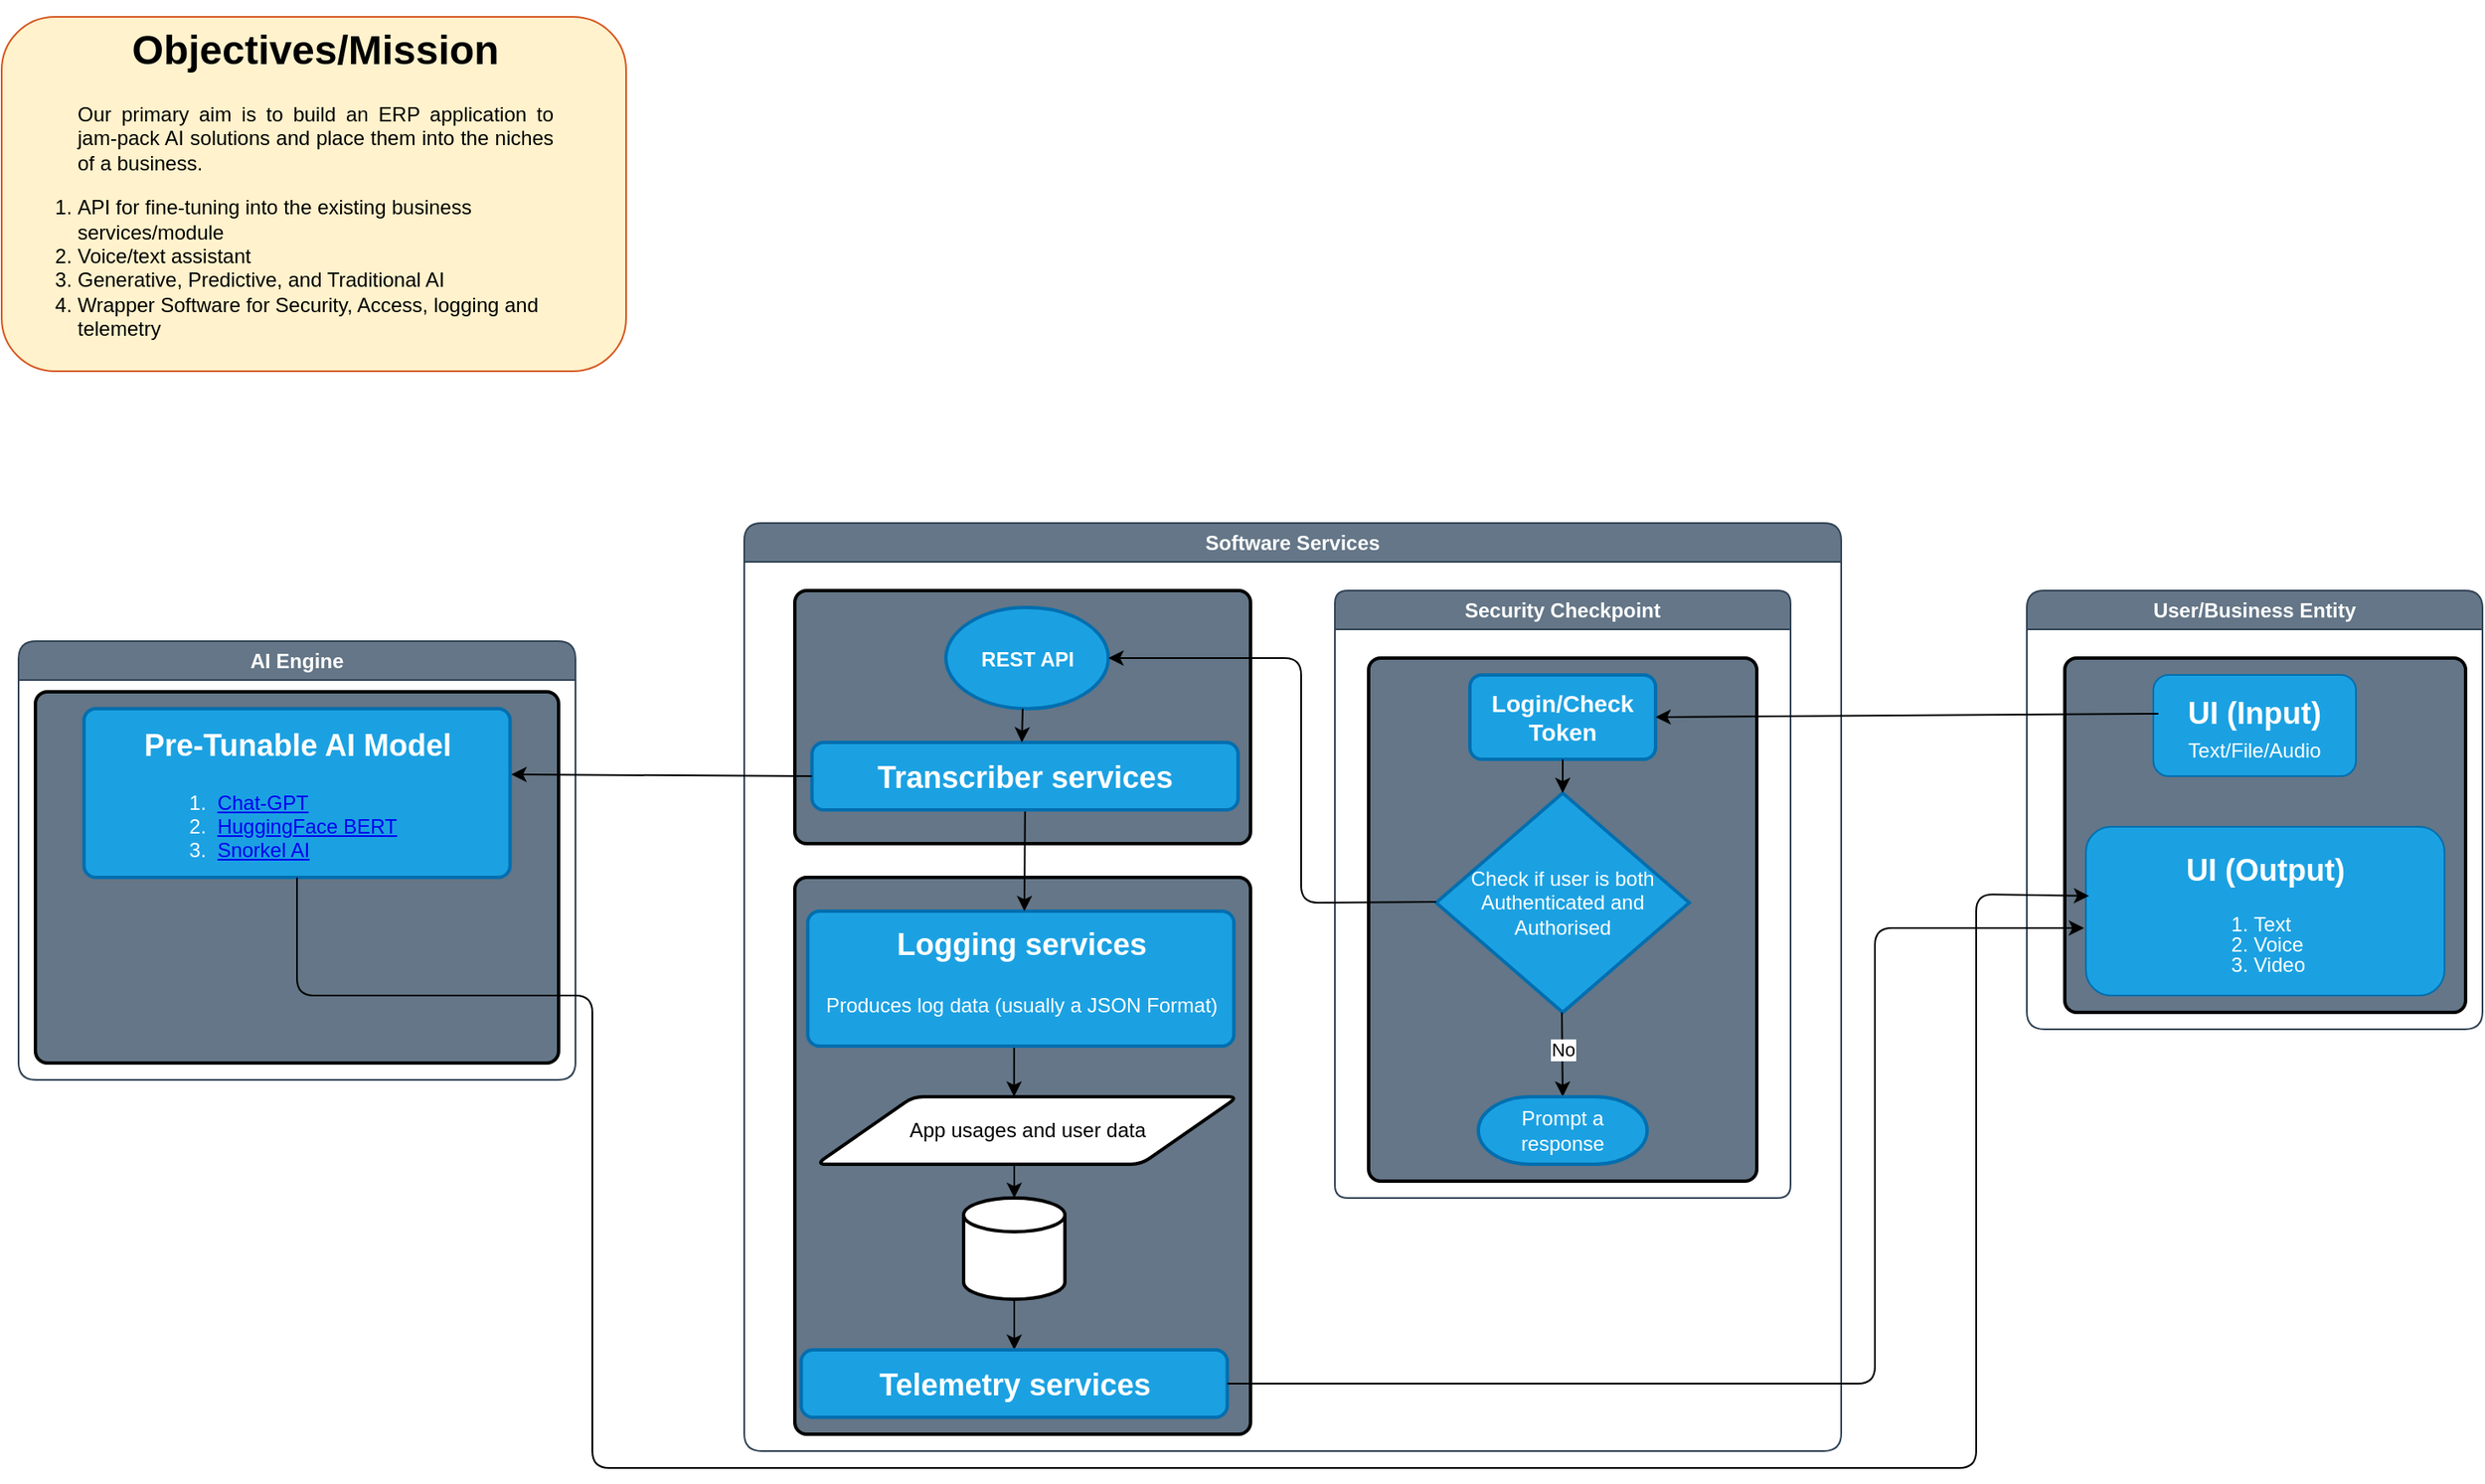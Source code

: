 <mxfile version="22.1.5" type="github">
  <diagram name="Page-1" id="GCuxLxOxD08WY95o4TsF">
    <mxGraphModel dx="2284" dy="790" grid="1" gridSize="10" guides="1" tooltips="1" connect="1" arrows="1" fold="1" page="1" pageScale="1" pageWidth="850" pageHeight="1100" math="0" shadow="0">
      <root>
        <mxCell id="0" />
        <mxCell id="1" parent="0" />
        <mxCell id="XNfelhOZbHUISLfhdvYN-3" value="&lt;div&gt;AI Engine&lt;/div&gt;" style="swimlane;whiteSpace=wrap;html=1;rounded=1;fillColor=#647687;fontColor=#ffffff;strokeColor=#314354;glass=0;fillStyle=auto;gradientColor=none;" vertex="1" parent="1">
          <mxGeometry x="-820" y="390" width="330" height="260" as="geometry" />
        </mxCell>
        <mxCell id="XNfelhOZbHUISLfhdvYN-76" value="" style="rounded=1;whiteSpace=wrap;html=1;absoluteArcSize=1;arcSize=14;strokeWidth=2;fillColor=#647687;" vertex="1" parent="XNfelhOZbHUISLfhdvYN-3">
          <mxGeometry x="10" y="30" width="310" height="220" as="geometry" />
        </mxCell>
        <mxCell id="XNfelhOZbHUISLfhdvYN-6" value="&lt;h2&gt;Pre-Tunable AI Model&lt;/h2&gt;&lt;div align=&quot;left&quot;&gt;&lt;ol&gt;&lt;li&gt;&amp;nbsp;&lt;a href=&quot;https://platform.openai.com/docs/guides/fine-tuning&quot;&gt;Chat-GPT&lt;/a&gt;&lt;/li&gt;&lt;li&gt;&amp;nbsp;&lt;a href=&quot;https://huggingface.co/distilbert-base-uncased&quot;&gt;HuggingFace BERT&lt;/a&gt;&lt;/li&gt;&lt;li&gt;&amp;nbsp;&lt;a href=&quot;https://snorkel.ai/snorkel-flow/model-training/&quot;&gt;Snorkel AI&lt;/a&gt;&lt;br&gt;&lt;/li&gt;&lt;/ol&gt;&lt;/div&gt;" style="rounded=1;whiteSpace=wrap;html=1;absoluteArcSize=1;arcSize=14;strokeWidth=2;fillColor=#1ba1e2;fontColor=#ffffff;strokeColor=#006EAF;" vertex="1" parent="XNfelhOZbHUISLfhdvYN-3">
          <mxGeometry x="38.75" y="40" width="252.5" height="100" as="geometry" />
        </mxCell>
        <mxCell id="XNfelhOZbHUISLfhdvYN-2" value="&lt;h1 align=&quot;center&quot;&gt;Objectives/Mission&lt;br&gt;&lt;/h1&gt;&lt;blockquote&gt;&lt;div align=&quot;justify&quot;&gt;Our primary aim is to build an ERP application to jam-pack AI solutions and place them into the niches of a business.&lt;br&gt;&lt;/div&gt;&lt;/blockquote&gt;&lt;ol&gt;&lt;li&gt;API for fine-tuning into the existing business services/module&lt;br&gt;&lt;/li&gt;&lt;li&gt;Voice/text assistant&lt;/li&gt;&lt;li&gt;Generative, Predictive, and Traditional AI&lt;br&gt;&lt;/li&gt;&lt;li&gt;Wrapper Software for Security, Access, logging and telemetry&lt;/li&gt;&lt;/ol&gt;" style="text;html=1;strokeColor=#D65822;fillColor=#fff2cc;spacing=5;spacingTop=-20;whiteSpace=wrap;overflow=hidden;rounded=1;labelBorderColor=none;labelBackgroundColor=none;" vertex="1" parent="1">
          <mxGeometry x="-830" y="20" width="370" height="210" as="geometry" />
        </mxCell>
        <mxCell id="XNfelhOZbHUISLfhdvYN-11" value="User/Business Entity" style="swimlane;whiteSpace=wrap;html=1;rounded=1;fillColor=#647687;fontColor=#ffffff;strokeColor=#314354;" vertex="1" parent="1">
          <mxGeometry x="370" y="360" width="270" height="260" as="geometry" />
        </mxCell>
        <mxCell id="XNfelhOZbHUISLfhdvYN-88" value="" style="rounded=1;whiteSpace=wrap;html=1;absoluteArcSize=1;arcSize=14;strokeWidth=2;fillColor=#647687;" vertex="1" parent="XNfelhOZbHUISLfhdvYN-11">
          <mxGeometry x="22.5" y="40" width="237.5" height="210" as="geometry" />
        </mxCell>
        <mxCell id="XNfelhOZbHUISLfhdvYN-12" value="&lt;h2 style=&quot;line-height: 0%;&quot;&gt;UI (Input)&lt;/h2&gt;&lt;div style=&quot;&quot;&gt;Text/File/Audio&lt;br&gt;&lt;/div&gt;" style="rounded=1;whiteSpace=wrap;html=1;fillColor=#1ba1e2;fontColor=#ffffff;strokeColor=#006EAF;" vertex="1" parent="XNfelhOZbHUISLfhdvYN-11">
          <mxGeometry x="75" y="50" width="120" height="60" as="geometry" />
        </mxCell>
        <mxCell id="XNfelhOZbHUISLfhdvYN-29" value="&lt;p style=&quot;line-height: 120%;&quot;&gt;&lt;/p&gt;&lt;h2&gt;UI (Output)&lt;/h2&gt;&lt;div align=&quot;left&quot;&gt;&lt;ol style=&quot;line-height: 100%;&quot;&gt;&lt;li&gt;Text&lt;/li&gt;&lt;li&gt;Voice&lt;/li&gt;&lt;li&gt;Video&lt;/li&gt;&lt;/ol&gt;&lt;/div&gt;&lt;p&gt;&lt;/p&gt;" style="rounded=1;whiteSpace=wrap;html=1;fillColor=#1ba1e2;fontColor=#ffffff;strokeColor=#006EAF;" vertex="1" parent="XNfelhOZbHUISLfhdvYN-11">
          <mxGeometry x="35" y="140" width="212.5" height="100" as="geometry" />
        </mxCell>
        <mxCell id="XNfelhOZbHUISLfhdvYN-66" value="" style="endArrow=classic;html=1;rounded=1;entryX=0.009;entryY=0.41;entryDx=0;entryDy=0;entryPerimeter=0;exitX=0.5;exitY=1;exitDx=0;exitDy=0;" edge="1" parent="1" source="XNfelhOZbHUISLfhdvYN-6" target="XNfelhOZbHUISLfhdvYN-29">
          <mxGeometry width="50" height="50" relative="1" as="geometry">
            <mxPoint x="-528.75" y="605" as="sourcePoint" />
            <mxPoint x="-160" y="480" as="targetPoint" />
            <Array as="points">
              <mxPoint x="-655" y="600" />
              <mxPoint x="-480" y="600" />
              <mxPoint x="-480" y="880" />
              <mxPoint x="-140" y="880" />
              <mxPoint x="190" y="880" />
              <mxPoint x="340" y="880" />
              <mxPoint x="340" y="670" />
              <mxPoint x="340" y="540" />
            </Array>
          </mxGeometry>
        </mxCell>
        <mxCell id="XNfelhOZbHUISLfhdvYN-93" value="Software Services" style="swimlane;whiteSpace=wrap;html=1;rounded=1;fillColor=#647687;fontColor=#ffffff;strokeColor=#314354;glass=0;fillStyle=auto;gradientColor=none;" vertex="1" parent="1">
          <mxGeometry x="-390" y="320" width="650" height="550" as="geometry" />
        </mxCell>
        <mxCell id="XNfelhOZbHUISLfhdvYN-94" value="" style="rounded=1;whiteSpace=wrap;html=1;absoluteArcSize=1;arcSize=14;strokeWidth=2;fillColor=#647687;" vertex="1" parent="XNfelhOZbHUISLfhdvYN-93">
          <mxGeometry x="30" y="40" width="270" height="150" as="geometry" />
        </mxCell>
        <mxCell id="XNfelhOZbHUISLfhdvYN-95" value="&lt;h3 style=&quot;line-height: 0%;&quot;&gt;&lt;b&gt;&lt;font style=&quot;font-size: 12px;&quot;&gt;REST API&lt;/font&gt;&lt;/b&gt;&lt;/h3&gt;" style="strokeWidth=2;html=1;shape=mxgraph.flowchart.start_1;whiteSpace=wrap;rounded=1;fillColor=#1ba1e2;fontColor=#ffffff;strokeColor=#006EAF;" vertex="1" parent="XNfelhOZbHUISLfhdvYN-93">
          <mxGeometry x="119.51" y="50" width="96.25" height="60" as="geometry" />
        </mxCell>
        <mxCell id="XNfelhOZbHUISLfhdvYN-44" value="Security Checkpoint" style="swimlane;whiteSpace=wrap;html=1;rounded=1;fillColor=#647687;fontColor=#ffffff;strokeColor=#314354;arcSize=11;" vertex="1" parent="XNfelhOZbHUISLfhdvYN-93">
          <mxGeometry x="350" y="40" width="270" height="360" as="geometry" />
        </mxCell>
        <mxCell id="XNfelhOZbHUISLfhdvYN-53" value="" style="edgeStyle=orthogonalEdgeStyle;rounded=1;orthogonalLoop=1;jettySize=auto;html=1;" edge="1" parent="XNfelhOZbHUISLfhdvYN-44" source="XNfelhOZbHUISLfhdvYN-50" target="XNfelhOZbHUISLfhdvYN-52">
          <mxGeometry relative="1" as="geometry" />
        </mxCell>
        <mxCell id="XNfelhOZbHUISLfhdvYN-86" value="" style="rounded=1;whiteSpace=wrap;html=1;absoluteArcSize=1;arcSize=14;strokeWidth=2;fillColor=#647687;" vertex="1" parent="XNfelhOZbHUISLfhdvYN-44">
          <mxGeometry x="20" y="40" width="230" height="310" as="geometry" />
        </mxCell>
        <mxCell id="XNfelhOZbHUISLfhdvYN-50" value="&lt;h3&gt;Login/Check Token&lt;/h3&gt;" style="rounded=1;whiteSpace=wrap;html=1;absoluteArcSize=1;arcSize=14;strokeWidth=2;fillColor=#1ba1e2;fontColor=#ffffff;strokeColor=#006EAF;" vertex="1" parent="XNfelhOZbHUISLfhdvYN-44">
          <mxGeometry x="80" y="50" width="110" height="50" as="geometry" />
        </mxCell>
        <mxCell id="XNfelhOZbHUISLfhdvYN-52" value="&lt;div&gt;Check if user is both&lt;br&gt;&lt;/div&gt;&lt;div&gt;Authenticated and Authorised&lt;br&gt;&lt;/div&gt;" style="strokeWidth=2;html=1;shape=mxgraph.flowchart.decision;whiteSpace=wrap;rounded=1;fillColor=#1ba1e2;fontColor=#ffffff;strokeColor=#006EAF;" vertex="1" parent="XNfelhOZbHUISLfhdvYN-44">
          <mxGeometry x="60" y="120" width="150" height="130" as="geometry" />
        </mxCell>
        <mxCell id="XNfelhOZbHUISLfhdvYN-58" value="" style="endArrow=classic;html=1;rounded=1;entryX=0.5;entryY=0;entryDx=0;entryDy=0;entryPerimeter=0;" edge="1" parent="XNfelhOZbHUISLfhdvYN-44" target="XNfelhOZbHUISLfhdvYN-61">
          <mxGeometry width="50" height="50" relative="1" as="geometry">
            <mxPoint x="134.5" y="250" as="sourcePoint" />
            <mxPoint x="134.5" y="290" as="targetPoint" />
          </mxGeometry>
        </mxCell>
        <mxCell id="XNfelhOZbHUISLfhdvYN-60" value="&lt;div&gt;No&lt;/div&gt;" style="edgeLabel;html=1;align=center;verticalAlign=middle;resizable=0;points=[];" vertex="1" connectable="0" parent="XNfelhOZbHUISLfhdvYN-58">
          <mxGeometry x="-0.143" y="-2" relative="1" as="geometry">
            <mxPoint x="2" as="offset" />
          </mxGeometry>
        </mxCell>
        <mxCell id="XNfelhOZbHUISLfhdvYN-61" value="&lt;div&gt;Prompt a response&lt;/div&gt;" style="strokeWidth=2;html=1;shape=mxgraph.flowchart.terminator;whiteSpace=wrap;rounded=1;fillColor=#1ba1e2;fontColor=#ffffff;strokeColor=#006EAF;" vertex="1" parent="XNfelhOZbHUISLfhdvYN-44">
          <mxGeometry x="85" y="300" width="100" height="40" as="geometry" />
        </mxCell>
        <mxCell id="XNfelhOZbHUISLfhdvYN-14" value="" style="endArrow=classic;html=1;rounded=1;entryX=1;entryY=0.5;entryDx=0;entryDy=0;entryPerimeter=0;" edge="1" parent="XNfelhOZbHUISLfhdvYN-44" target="XNfelhOZbHUISLfhdvYN-95">
          <mxGeometry width="50" height="50" relative="1" as="geometry">
            <mxPoint x="60" y="184.5" as="sourcePoint" />
            <mxPoint x="-126.75" y="184.5" as="targetPoint" />
            <Array as="points">
              <mxPoint x="60" y="184.5" />
              <mxPoint x="-20" y="185" />
              <mxPoint x="-20" y="140" />
              <mxPoint x="-20" y="40" />
            </Array>
          </mxGeometry>
        </mxCell>
        <mxCell id="XNfelhOZbHUISLfhdvYN-103" value="" style="endArrow=classic;html=1;rounded=1;entryX=0.5;entryY=0;entryDx=0;entryDy=0;entryPerimeter=0;exitX=0.5;exitY=1;exitDx=0;exitDy=0;" edge="1" parent="XNfelhOZbHUISLfhdvYN-44" source="XNfelhOZbHUISLfhdvYN-50">
          <mxGeometry width="50" height="50" relative="1" as="geometry">
            <mxPoint x="134.5" y="70" as="sourcePoint" />
            <mxPoint x="135" y="120" as="targetPoint" />
          </mxGeometry>
        </mxCell>
        <mxCell id="XNfelhOZbHUISLfhdvYN-116" value="" style="rounded=1;whiteSpace=wrap;html=1;absoluteArcSize=1;arcSize=14;strokeWidth=2;fillColor=#647687;" vertex="1" parent="XNfelhOZbHUISLfhdvYN-93">
          <mxGeometry x="30" y="210" width="270" height="330" as="geometry" />
        </mxCell>
        <mxCell id="XNfelhOZbHUISLfhdvYN-122" value="" style="edgeStyle=orthogonalEdgeStyle;rounded=0;orthogonalLoop=1;jettySize=auto;html=1;entryX=0.5;entryY=0;entryDx=0;entryDy=0;" edge="1" parent="XNfelhOZbHUISLfhdvYN-93" source="XNfelhOZbHUISLfhdvYN-107" target="XNfelhOZbHUISLfhdvYN-121">
          <mxGeometry relative="1" as="geometry">
            <Array as="points">
              <mxPoint x="160" y="480" />
            </Array>
          </mxGeometry>
        </mxCell>
        <mxCell id="XNfelhOZbHUISLfhdvYN-107" value="" style="strokeWidth=2;html=1;shape=mxgraph.flowchart.database;whiteSpace=wrap;" vertex="1" parent="XNfelhOZbHUISLfhdvYN-93">
          <mxGeometry x="130" y="400" width="60" height="60" as="geometry" />
        </mxCell>
        <mxCell id="XNfelhOZbHUISLfhdvYN-108" value="App usages and user data " style="shape=parallelogram;html=1;strokeWidth=2;perimeter=parallelogramPerimeter;whiteSpace=wrap;rounded=1;arcSize=12;size=0.23;" vertex="1" parent="XNfelhOZbHUISLfhdvYN-93">
          <mxGeometry x="42.64" y="340" width="250" height="40" as="geometry" />
        </mxCell>
        <mxCell id="XNfelhOZbHUISLfhdvYN-114" value="" style="edgeStyle=orthogonalEdgeStyle;rounded=0;orthogonalLoop=1;jettySize=auto;html=1;exitX=0.5;exitY=1;exitDx=0;exitDy=0;entryX=0.469;entryY=0;entryDx=0;entryDy=0;entryPerimeter=0;" edge="1" parent="XNfelhOZbHUISLfhdvYN-93" source="XNfelhOZbHUISLfhdvYN-111" target="XNfelhOZbHUISLfhdvYN-108">
          <mxGeometry relative="1" as="geometry" />
        </mxCell>
        <mxCell id="XNfelhOZbHUISLfhdvYN-111" value="&lt;p style=&quot;line-height: 120%;&quot;&gt;&lt;/p&gt;&lt;h2 style=&quot;line-height: 0%;&quot;&gt;Logging services&lt;br&gt;&lt;/h2&gt;&lt;div&gt;&lt;br&gt;&lt;/div&gt;&lt;div style=&quot;line-height: 120%;&quot;&gt;Produces log data (usually a JSON Format)&lt;/div&gt;&lt;p&gt;&lt;/p&gt;" style="rounded=1;whiteSpace=wrap;html=1;absoluteArcSize=1;arcSize=14;strokeWidth=2;fillColor=#1ba1e2;fontColor=#ffffff;strokeColor=#006EAF;" vertex="1" parent="XNfelhOZbHUISLfhdvYN-93">
          <mxGeometry x="37.64" y="230" width="252.5" height="80" as="geometry" />
        </mxCell>
        <mxCell id="XNfelhOZbHUISLfhdvYN-120" value="" style="endArrow=classic;html=1;rounded=0;exitX=0.5;exitY=1;exitDx=0;exitDy=0;" edge="1" parent="XNfelhOZbHUISLfhdvYN-93" source="XNfelhOZbHUISLfhdvYN-126">
          <mxGeometry width="50" height="50" relative="1" as="geometry">
            <mxPoint x="165" y="200" as="sourcePoint" />
            <mxPoint x="166" y="230" as="targetPoint" />
          </mxGeometry>
        </mxCell>
        <mxCell id="XNfelhOZbHUISLfhdvYN-121" value="&lt;p style=&quot;line-height: 120%;&quot;&gt;&lt;/p&gt;&lt;h2 style=&quot;line-height: 0%;&quot;&gt;Telemetry services&lt;br&gt;&lt;/h2&gt;&lt;p&gt;&lt;/p&gt;" style="rounded=1;whiteSpace=wrap;html=1;absoluteArcSize=1;arcSize=14;strokeWidth=2;fillColor=#1ba1e2;fontColor=#ffffff;strokeColor=#006EAF;" vertex="1" parent="XNfelhOZbHUISLfhdvYN-93">
          <mxGeometry x="33.75" y="490" width="252.5" height="40" as="geometry" />
        </mxCell>
        <mxCell id="XNfelhOZbHUISLfhdvYN-126" value="&lt;p style=&quot;line-height: 120%;&quot;&gt;&lt;/p&gt;&lt;h2 style=&quot;line-height: 0%;&quot;&gt;Transcriber services&lt;br&gt;&lt;/h2&gt;&lt;p&gt;&lt;/p&gt;" style="rounded=1;whiteSpace=wrap;html=1;absoluteArcSize=1;arcSize=14;strokeWidth=2;fillColor=#1ba1e2;fontColor=#ffffff;strokeColor=#006EAF;" vertex="1" parent="XNfelhOZbHUISLfhdvYN-93">
          <mxGeometry x="40.14" y="130" width="252.5" height="40" as="geometry" />
        </mxCell>
        <mxCell id="XNfelhOZbHUISLfhdvYN-127" value="" style="endArrow=classic;html=1;rounded=0;entryX=0.5;entryY=0;entryDx=0;entryDy=0;" edge="1" parent="XNfelhOZbHUISLfhdvYN-93">
          <mxGeometry width="50" height="50" relative="1" as="geometry">
            <mxPoint x="165" y="110" as="sourcePoint" />
            <mxPoint x="164.5" y="130" as="targetPoint" />
          </mxGeometry>
        </mxCell>
        <mxCell id="XNfelhOZbHUISLfhdvYN-131" value="" style="endArrow=classic;html=1;rounded=0;entryX=0.5;entryY=0;entryDx=0;entryDy=0;entryPerimeter=0;" edge="1" parent="XNfelhOZbHUISLfhdvYN-93" target="XNfelhOZbHUISLfhdvYN-107">
          <mxGeometry width="50" height="50" relative="1" as="geometry">
            <mxPoint x="160" y="380" as="sourcePoint" />
            <mxPoint x="210" y="330" as="targetPoint" />
          </mxGeometry>
        </mxCell>
        <mxCell id="XNfelhOZbHUISLfhdvYN-102" value="" style="endArrow=classic;html=1;rounded=0;entryX=1.003;entryY=0.39;entryDx=0;entryDy=0;exitX=0;exitY=0.5;exitDx=0;exitDy=0;entryPerimeter=0;" edge="1" parent="1" source="XNfelhOZbHUISLfhdvYN-126" target="XNfelhOZbHUISLfhdvYN-6">
          <mxGeometry width="50" height="50" relative="1" as="geometry">
            <mxPoint x="-450" y="440" as="sourcePoint" />
            <mxPoint x="-400" y="390" as="targetPoint" />
            <Array as="points" />
          </mxGeometry>
        </mxCell>
        <mxCell id="XNfelhOZbHUISLfhdvYN-106" value="" style="endArrow=classic;html=1;rounded=0;entryX=1;entryY=0.5;entryDx=0;entryDy=0;exitX=0.025;exitY=0.383;exitDx=0;exitDy=0;exitPerimeter=0;" edge="1" parent="1" source="XNfelhOZbHUISLfhdvYN-12" target="XNfelhOZbHUISLfhdvYN-50">
          <mxGeometry width="50" height="50" relative="1" as="geometry">
            <mxPoint x="330" y="460" as="sourcePoint" />
            <mxPoint x="380" y="410" as="targetPoint" />
          </mxGeometry>
        </mxCell>
        <mxCell id="XNfelhOZbHUISLfhdvYN-125" value="" style="endArrow=classic;html=1;rounded=1;entryX=-0.005;entryY=0.6;entryDx=0;entryDy=0;entryPerimeter=0;exitX=1;exitY=0.5;exitDx=0;exitDy=0;" edge="1" parent="1" source="XNfelhOZbHUISLfhdvYN-121" target="XNfelhOZbHUISLfhdvYN-29">
          <mxGeometry width="50" height="50" relative="1" as="geometry">
            <mxPoint x="-97.5" y="750" as="sourcePoint" />
            <mxPoint x="280" y="530" as="targetPoint" />
            <Array as="points">
              <mxPoint x="280" y="830" />
              <mxPoint x="280" y="560" />
            </Array>
          </mxGeometry>
        </mxCell>
      </root>
    </mxGraphModel>
  </diagram>
</mxfile>
